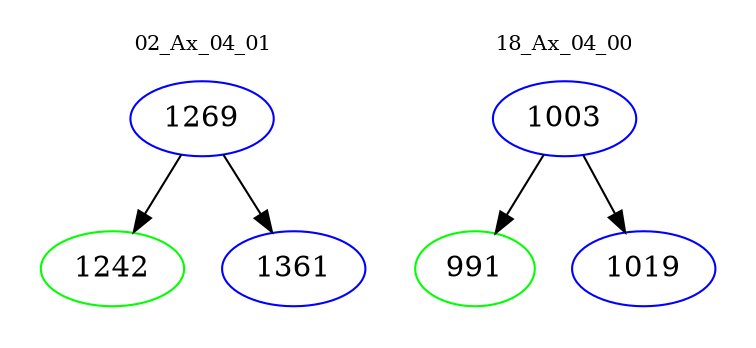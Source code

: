 digraph{
subgraph cluster_0 {
color = white
label = "02_Ax_04_01";
fontsize=10;
T0_1269 [label="1269", color="blue"]
T0_1269 -> T0_1242 [color="black"]
T0_1242 [label="1242", color="green"]
T0_1269 -> T0_1361 [color="black"]
T0_1361 [label="1361", color="blue"]
}
subgraph cluster_1 {
color = white
label = "18_Ax_04_00";
fontsize=10;
T1_1003 [label="1003", color="blue"]
T1_1003 -> T1_991 [color="black"]
T1_991 [label="991", color="green"]
T1_1003 -> T1_1019 [color="black"]
T1_1019 [label="1019", color="blue"]
}
}
